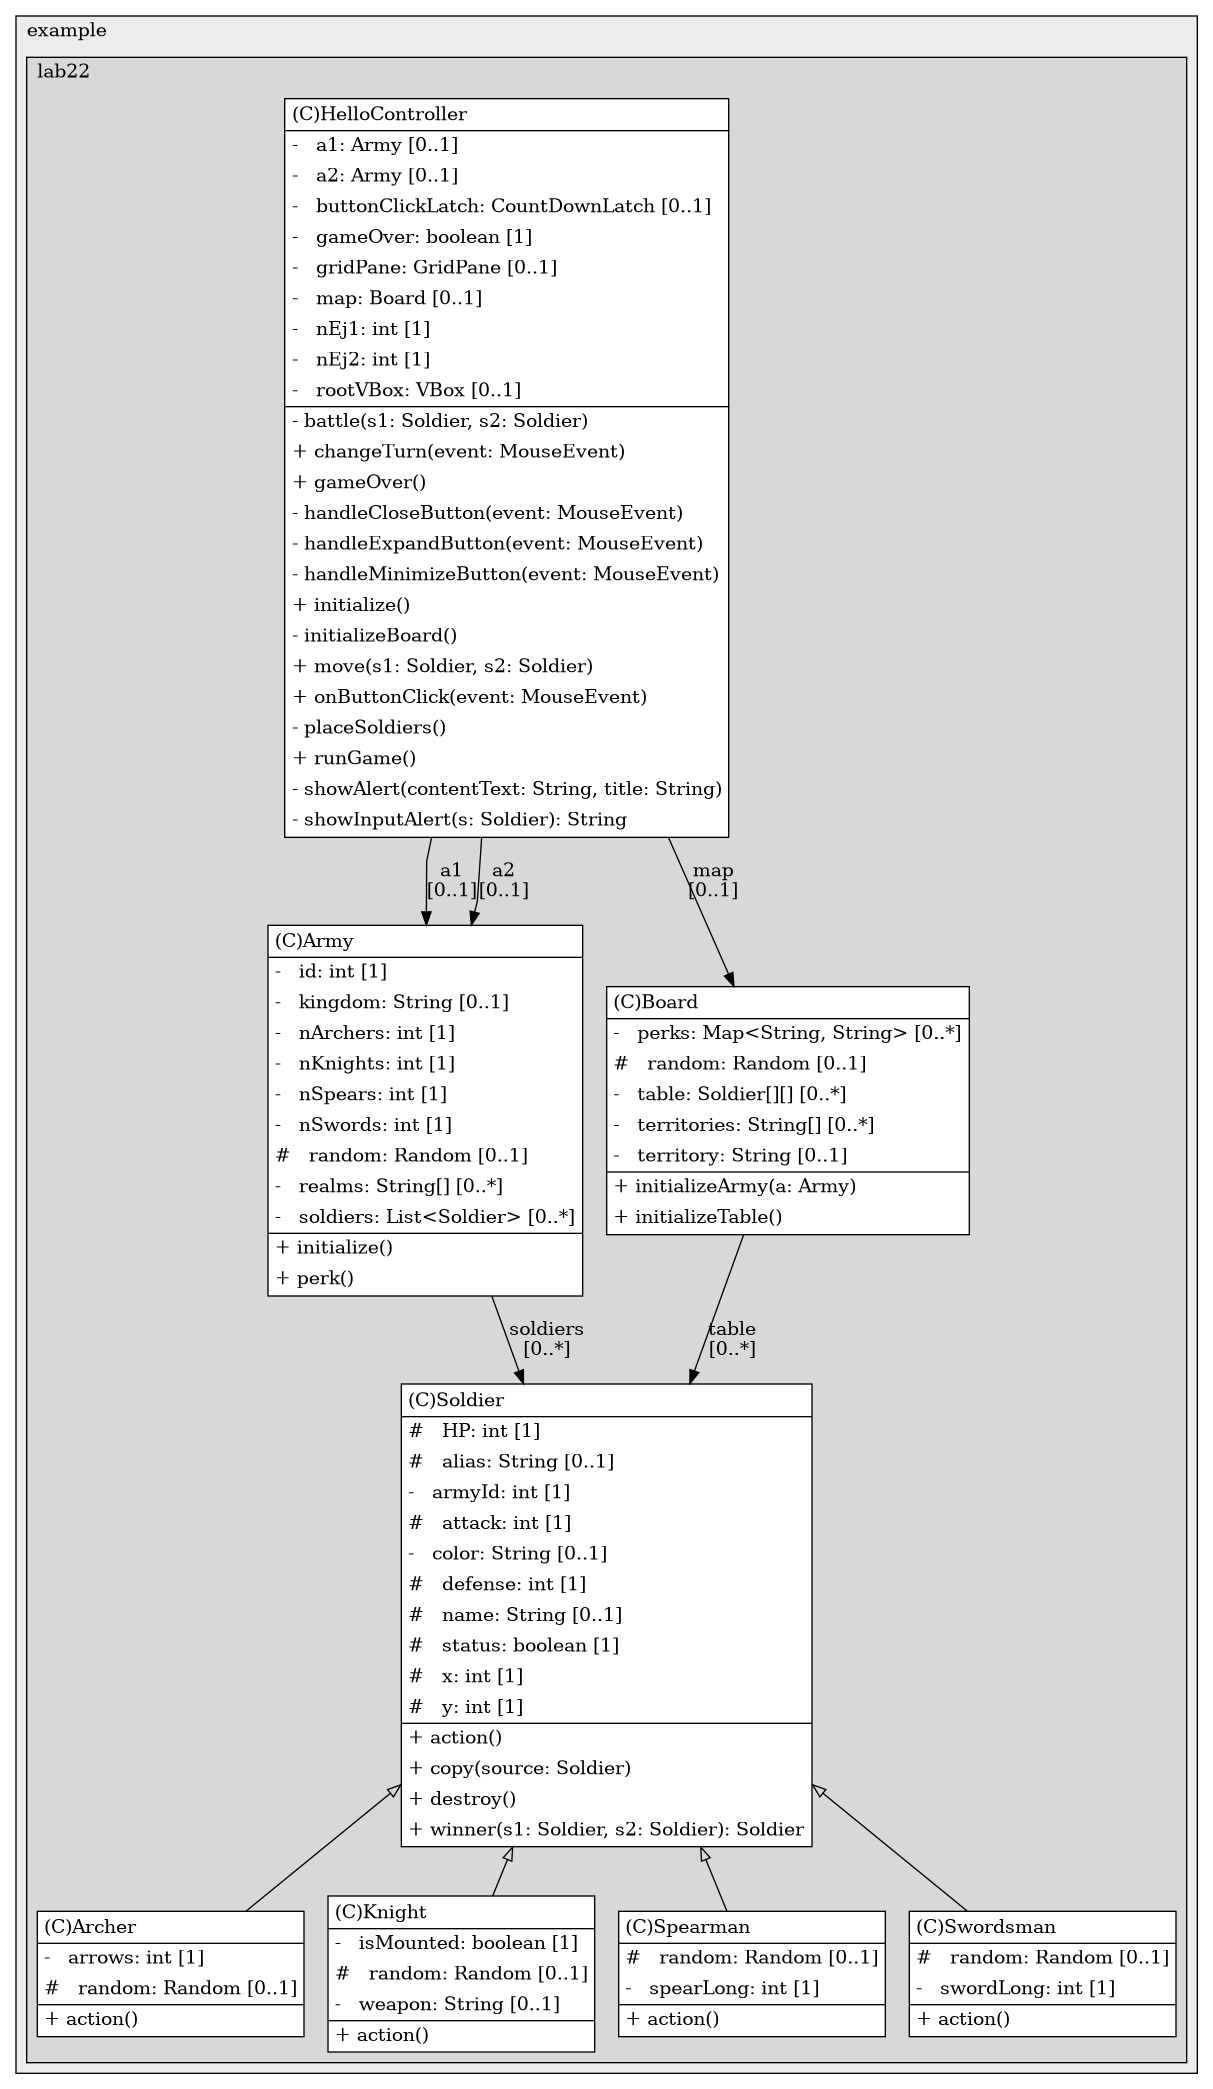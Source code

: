 @startuml

/' diagram meta data start
config=StructureConfiguration;
{
  "projectClassification": {
    "searchMode": "OpenProject", // OpenProject, AllProjects
    "includedProjects": "",
    "pathEndKeywords": "*.impl",
    "isClientPath": "",
    "isClientName": "",
    "isTestPath": "",
    "isTestName": "",
    "isMappingPath": "",
    "isMappingName": "",
    "isDataAccessPath": "",
    "isDataAccessName": "",
    "isDataStructurePath": "",
    "isDataStructureName": "",
    "isInterfaceStructuresPath": "",
    "isInterfaceStructuresName": "",
    "isEntryPointPath": "",
    "isEntryPointName": "",
    "treatFinalFieldsAsMandatory": false
  },
  "graphRestriction": {
    "classPackageExcludeFilter": "",
    "classPackageIncludeFilter": "",
    "classNameExcludeFilter": "",
    "classNameIncludeFilter": "",
    "methodNameExcludeFilter": "",
    "methodNameIncludeFilter": "",
    "removeByInheritance": "", // inheritance/annotation based filtering is done in a second step
    "removeByAnnotation": "",
    "removeByClassPackage": "", // cleanup the graph after inheritance/annotation based filtering is done
    "removeByClassName": "",
    "cutMappings": false,
    "cutEnum": true,
    "cutTests": true,
    "cutClient": true,
    "cutDataAccess": false,
    "cutInterfaceStructures": false,
    "cutDataStructures": false,
    "cutGetterAndSetter": true,
    "cutConstructors": true
  },
  "graphTraversal": {
    "forwardDepth": 6,
    "backwardDepth": 6,
    "classPackageExcludeFilter": "",
    "classPackageIncludeFilter": "",
    "classNameExcludeFilter": "",
    "classNameIncludeFilter": "",
    "methodNameExcludeFilter": "",
    "methodNameIncludeFilter": "",
    "hideMappings": false,
    "hideDataStructures": false,
    "hidePrivateMethods": true,
    "hideInterfaceCalls": true, // indirection: implementation -> interface (is hidden) -> implementation
    "onlyShowApplicationEntryPoints": false, // root node is included
    "useMethodCallsForStructureDiagram": "ForwardOnly" // ForwardOnly, BothDirections, No
  },
  "details": {
    "aggregation": "GroupByClass", // ByClass, GroupByClass, None
    "showClassGenericTypes": true,
    "showMethods": true,
    "showMethodParameterNames": true,
    "showMethodParameterTypes": true,
    "showMethodReturnType": true,
    "showPackageLevels": 2,
    "showDetailedClassStructure": true
  },
  "rootClass": "com.example.lab22.HelloController",
  "extensionCallbackMethod": "" // qualified.class.name#methodName - signature: public static String method(String)
}
diagram meta data end '/



digraph g {
    rankdir="TB"
    splines=polyline
    

'nodes 
subgraph cluster_1322970774 { 
   	label=example
	labeljust=l
	fillcolor="#ececec"
	style=filled
   
   subgraph cluster_122109705 { 
   	label=lab22
	labeljust=l
	fillcolor="#d8d8d8"
	style=filled
   
   Archer545405604[
	label=<<TABLE BORDER="1" CELLBORDER="0" CELLPADDING="4" CELLSPACING="0">
<TR><TD ALIGN="LEFT" >(C)Archer</TD></TR>
<HR/>
<TR><TD ALIGN="LEFT" >-   arrows: int [1]</TD></TR>
<TR><TD ALIGN="LEFT" >#   random: Random [0..1]</TD></TR>
<HR/>
<TR><TD ALIGN="LEFT" >+ action()</TD></TR>
</TABLE>>
	style=filled
	margin=0
	shape=plaintext
	fillcolor="#FFFFFF"
];

Army545405604[
	label=<<TABLE BORDER="1" CELLBORDER="0" CELLPADDING="4" CELLSPACING="0">
<TR><TD ALIGN="LEFT" >(C)Army</TD></TR>
<HR/>
<TR><TD ALIGN="LEFT" >-   id: int [1]</TD></TR>
<TR><TD ALIGN="LEFT" >-   kingdom: String [0..1]</TD></TR>
<TR><TD ALIGN="LEFT" >-   nArchers: int [1]</TD></TR>
<TR><TD ALIGN="LEFT" >-   nKnights: int [1]</TD></TR>
<TR><TD ALIGN="LEFT" >-   nSpears: int [1]</TD></TR>
<TR><TD ALIGN="LEFT" >-   nSwords: int [1]</TD></TR>
<TR><TD ALIGN="LEFT" >#   random: Random [0..1]</TD></TR>
<TR><TD ALIGN="LEFT" >-   realms: String[] [0..*]</TD></TR>
<TR><TD ALIGN="LEFT" >-   soldiers: List&lt;Soldier&gt; [0..*]</TD></TR>
<HR/>
<TR><TD ALIGN="LEFT" >+ initialize()</TD></TR>
<TR><TD ALIGN="LEFT" >+ perk()</TD></TR>
</TABLE>>
	style=filled
	margin=0
	shape=plaintext
	fillcolor="#FFFFFF"
];

Board545405604[
	label=<<TABLE BORDER="1" CELLBORDER="0" CELLPADDING="4" CELLSPACING="0">
<TR><TD ALIGN="LEFT" >(C)Board</TD></TR>
<HR/>
<TR><TD ALIGN="LEFT" >-   perks: Map&lt;String, String&gt; [0..*]</TD></TR>
<TR><TD ALIGN="LEFT" >#   random: Random [0..1]</TD></TR>
<TR><TD ALIGN="LEFT" >-   table: Soldier[][] [0..*]</TD></TR>
<TR><TD ALIGN="LEFT" >-   territories: String[] [0..*]</TD></TR>
<TR><TD ALIGN="LEFT" >-   territory: String [0..1]</TD></TR>
<HR/>
<TR><TD ALIGN="LEFT" >+ initializeArmy(a: Army)</TD></TR>
<TR><TD ALIGN="LEFT" >+ initializeTable()</TD></TR>
</TABLE>>
	style=filled
	margin=0
	shape=plaintext
	fillcolor="#FFFFFF"
];

HelloController545405604[
	label=<<TABLE BORDER="1" CELLBORDER="0" CELLPADDING="4" CELLSPACING="0">
<TR><TD ALIGN="LEFT" >(C)HelloController</TD></TR>
<HR/>
<TR><TD ALIGN="LEFT" >-   a1: Army [0..1]</TD></TR>
<TR><TD ALIGN="LEFT" >-   a2: Army [0..1]</TD></TR>
<TR><TD ALIGN="LEFT" >-   buttonClickLatch: CountDownLatch [0..1]</TD></TR>
<TR><TD ALIGN="LEFT" >-   gameOver: boolean [1]</TD></TR>
<TR><TD ALIGN="LEFT" >-   gridPane: GridPane [0..1]</TD></TR>
<TR><TD ALIGN="LEFT" >-   map: Board [0..1]</TD></TR>
<TR><TD ALIGN="LEFT" >-   nEj1: int [1]</TD></TR>
<TR><TD ALIGN="LEFT" >-   nEj2: int [1]</TD></TR>
<TR><TD ALIGN="LEFT" >-   rootVBox: VBox [0..1]</TD></TR>
<HR/>
<TR><TD ALIGN="LEFT" >- battle(s1: Soldier, s2: Soldier)</TD></TR>
<TR><TD ALIGN="LEFT" >+ changeTurn(event: MouseEvent)</TD></TR>
<TR><TD ALIGN="LEFT" >+ gameOver()</TD></TR>
<TR><TD ALIGN="LEFT" >- handleCloseButton(event: MouseEvent)</TD></TR>
<TR><TD ALIGN="LEFT" >- handleExpandButton(event: MouseEvent)</TD></TR>
<TR><TD ALIGN="LEFT" >- handleMinimizeButton(event: MouseEvent)</TD></TR>
<TR><TD ALIGN="LEFT" >+ initialize()</TD></TR>
<TR><TD ALIGN="LEFT" >- initializeBoard()</TD></TR>
<TR><TD ALIGN="LEFT" >+ move(s1: Soldier, s2: Soldier)</TD></TR>
<TR><TD ALIGN="LEFT" >+ onButtonClick(event: MouseEvent)</TD></TR>
<TR><TD ALIGN="LEFT" >- placeSoldiers()</TD></TR>
<TR><TD ALIGN="LEFT" >+ runGame()</TD></TR>
<TR><TD ALIGN="LEFT" >- showAlert(contentText: String, title: String)</TD></TR>
<TR><TD ALIGN="LEFT" >- showInputAlert(s: Soldier): String</TD></TR>
</TABLE>>
	style=filled
	margin=0
	shape=plaintext
	fillcolor="#FFFFFF"
];

Knight545405604[
	label=<<TABLE BORDER="1" CELLBORDER="0" CELLPADDING="4" CELLSPACING="0">
<TR><TD ALIGN="LEFT" >(C)Knight</TD></TR>
<HR/>
<TR><TD ALIGN="LEFT" >-   isMounted: boolean [1]</TD></TR>
<TR><TD ALIGN="LEFT" >#   random: Random [0..1]</TD></TR>
<TR><TD ALIGN="LEFT" >-   weapon: String [0..1]</TD></TR>
<HR/>
<TR><TD ALIGN="LEFT" >+ action()</TD></TR>
</TABLE>>
	style=filled
	margin=0
	shape=plaintext
	fillcolor="#FFFFFF"
];

Soldier545405604[
	label=<<TABLE BORDER="1" CELLBORDER="0" CELLPADDING="4" CELLSPACING="0">
<TR><TD ALIGN="LEFT" >(C)Soldier</TD></TR>
<HR/>
<TR><TD ALIGN="LEFT" >#   HP: int [1]</TD></TR>
<TR><TD ALIGN="LEFT" >#   alias: String [0..1]</TD></TR>
<TR><TD ALIGN="LEFT" >-   armyId: int [1]</TD></TR>
<TR><TD ALIGN="LEFT" >#   attack: int [1]</TD></TR>
<TR><TD ALIGN="LEFT" >-   color: String [0..1]</TD></TR>
<TR><TD ALIGN="LEFT" >#   defense: int [1]</TD></TR>
<TR><TD ALIGN="LEFT" >#   name: String [0..1]</TD></TR>
<TR><TD ALIGN="LEFT" >#   status: boolean [1]</TD></TR>
<TR><TD ALIGN="LEFT" >#   x: int [1]</TD></TR>
<TR><TD ALIGN="LEFT" >#   y: int [1]</TD></TR>
<HR/>
<TR><TD ALIGN="LEFT" >+ action()</TD></TR>
<TR><TD ALIGN="LEFT" >+ copy(source: Soldier)</TD></TR>
<TR><TD ALIGN="LEFT" >+ destroy()</TD></TR>
<TR><TD ALIGN="LEFT" >+ winner(s1: Soldier, s2: Soldier): Soldier</TD></TR>
</TABLE>>
	style=filled
	margin=0
	shape=plaintext
	fillcolor="#FFFFFF"
];

Spearman545405604[
	label=<<TABLE BORDER="1" CELLBORDER="0" CELLPADDING="4" CELLSPACING="0">
<TR><TD ALIGN="LEFT" >(C)Spearman</TD></TR>
<HR/>
<TR><TD ALIGN="LEFT" >#   random: Random [0..1]</TD></TR>
<TR><TD ALIGN="LEFT" >-   spearLong: int [1]</TD></TR>
<HR/>
<TR><TD ALIGN="LEFT" >+ action()</TD></TR>
</TABLE>>
	style=filled
	margin=0
	shape=plaintext
	fillcolor="#FFFFFF"
];

Swordsman545405604[
	label=<<TABLE BORDER="1" CELLBORDER="0" CELLPADDING="4" CELLSPACING="0">
<TR><TD ALIGN="LEFT" >(C)Swordsman</TD></TR>
<HR/>
<TR><TD ALIGN="LEFT" >#   random: Random [0..1]</TD></TR>
<TR><TD ALIGN="LEFT" >-   swordLong: int [1]</TD></TR>
<HR/>
<TR><TD ALIGN="LEFT" >+ action()</TD></TR>
</TABLE>>
	style=filled
	margin=0
	shape=plaintext
	fillcolor="#FFFFFF"
];
} 
} 

'edges    
Army545405604 -> Soldier545405604[label="soldiers
[0..*]"];
Board545405604 -> Soldier545405604[label="table
[0..*]"];
HelloController545405604 -> Army545405604[label="a1
[0..1]"];
HelloController545405604 -> Army545405604[label="a2
[0..1]"];
HelloController545405604 -> Board545405604[label="map
[0..1]"];
Soldier545405604 -> Archer545405604[arrowhead=none, arrowtail=empty, dir=both];
Soldier545405604 -> Knight545405604[arrowhead=none, arrowtail=empty, dir=both];
Soldier545405604 -> Spearman545405604[arrowhead=none, arrowtail=empty, dir=both];
Soldier545405604 -> Swordsman545405604[arrowhead=none, arrowtail=empty, dir=both];
    
}
@enduml
